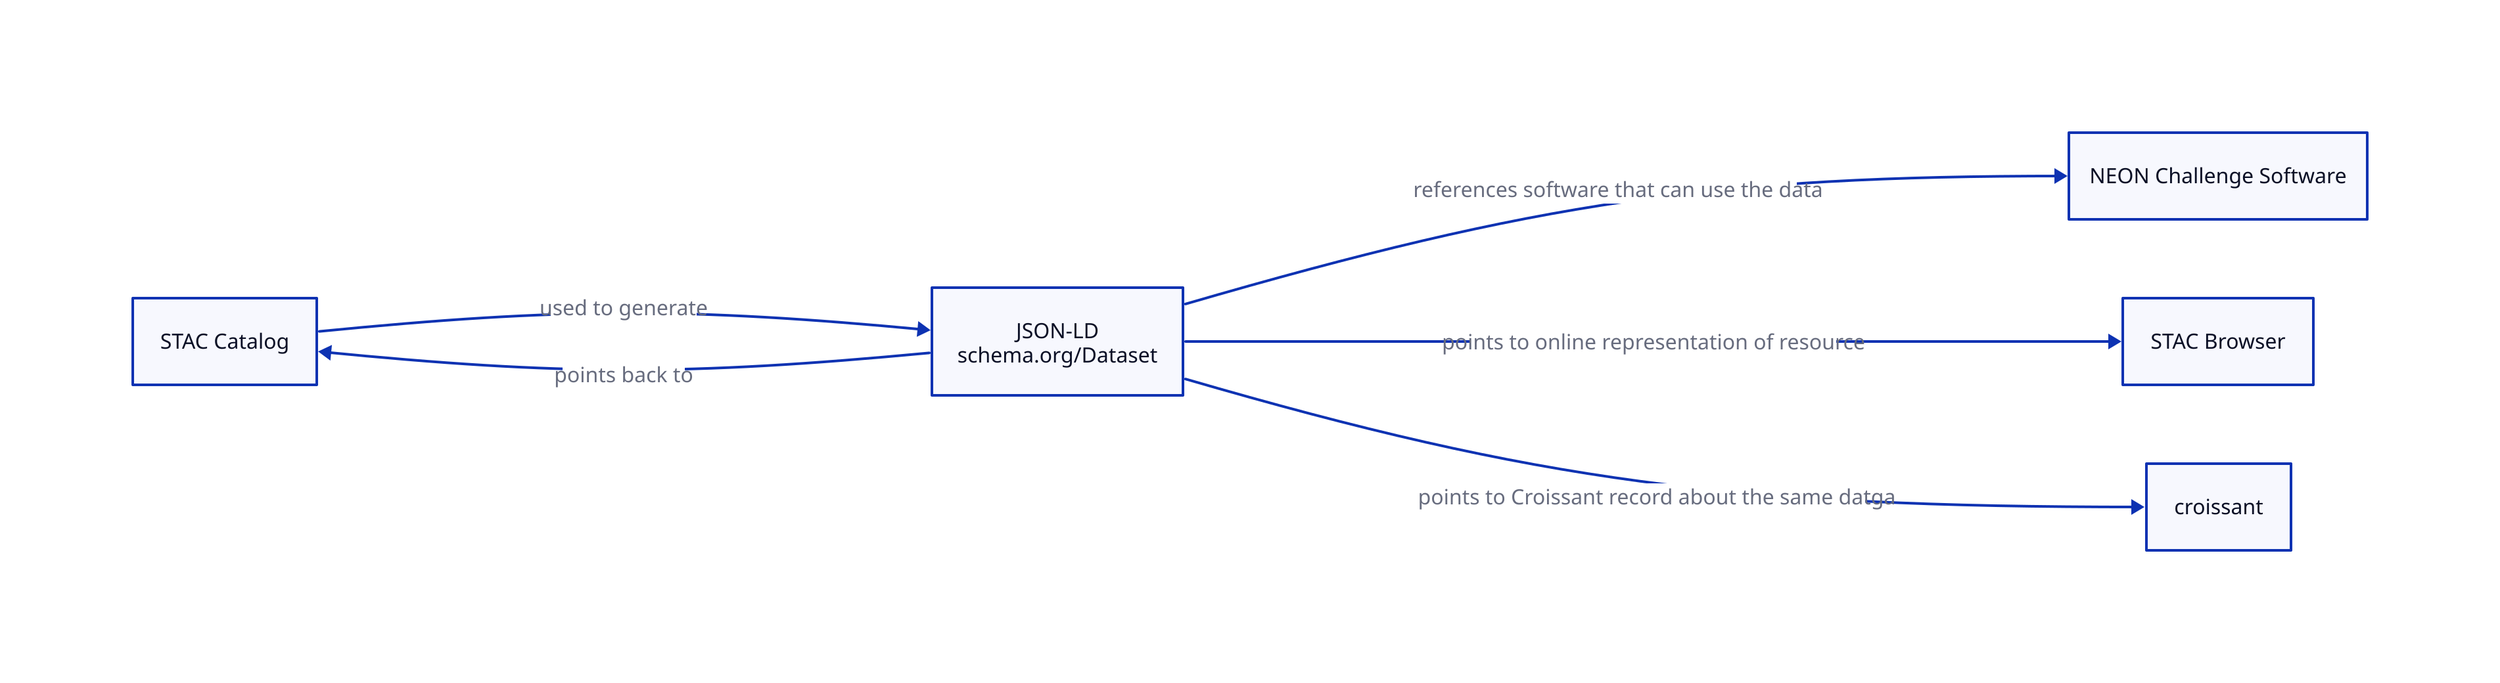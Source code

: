 direction: right

stac: STAC Catalog
c: croissant
jld: JSON-LD \n schema.org/Dataset
sw: NEON Challenge Software
sb: STAC Browser

stac -> jld: used to generate

jld -> stac: points back to
jld -> sw: references software that can use the data
jld -> sb: points to online representation of resource
jld -> c: points to Croissant record about the same datga
